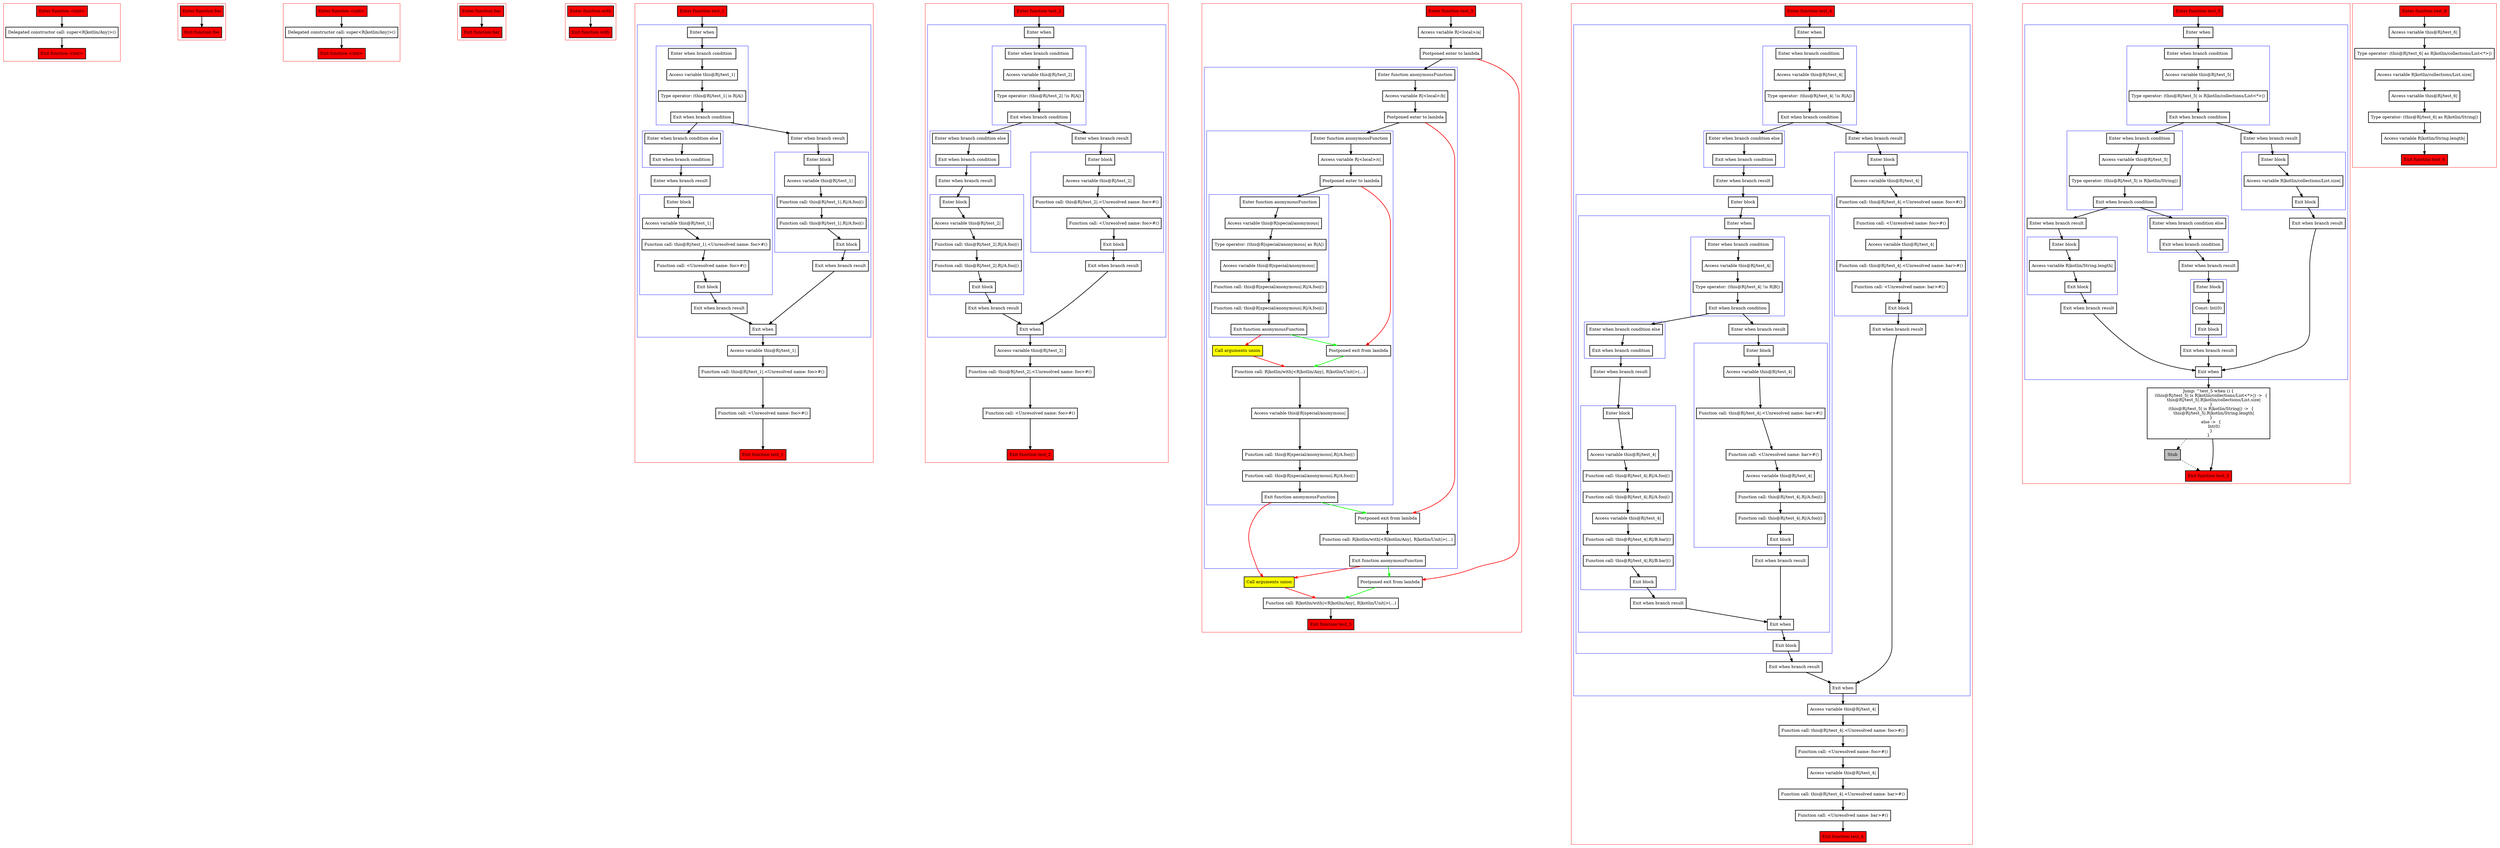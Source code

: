 digraph implicitReceivers_kt {
    graph [nodesep=3]
    node [shape=box penwidth=2]
    edge [penwidth=2]

    subgraph cluster_0 {
        color=red
        0 [label="Enter function <init>" style="filled" fillcolor=red];
        1 [label="Delegated constructor call: super<R|kotlin/Any|>()"];
        2 [label="Exit function <init>" style="filled" fillcolor=red];
    }

    0 -> {1};
    1 -> {2};

    subgraph cluster_1 {
        color=red
        3 [label="Enter function foo" style="filled" fillcolor=red];
        4 [label="Exit function foo" style="filled" fillcolor=red];
    }

    3 -> {4};

    subgraph cluster_2 {
        color=red
        5 [label="Enter function <init>" style="filled" fillcolor=red];
        6 [label="Delegated constructor call: super<R|kotlin/Any|>()"];
        7 [label="Exit function <init>" style="filled" fillcolor=red];
    }

    5 -> {6};
    6 -> {7};

    subgraph cluster_3 {
        color=red
        8 [label="Enter function bar" style="filled" fillcolor=red];
        9 [label="Exit function bar" style="filled" fillcolor=red];
    }

    8 -> {9};

    subgraph cluster_4 {
        color=red
        10 [label="Enter function with" style="filled" fillcolor=red];
        11 [label="Exit function with" style="filled" fillcolor=red];
    }

    10 -> {11};

    subgraph cluster_5 {
        color=red
        12 [label="Enter function test_1" style="filled" fillcolor=red];
        subgraph cluster_6 {
            color=blue
            13 [label="Enter when"];
            subgraph cluster_7 {
                color=blue
                14 [label="Enter when branch condition "];
                15 [label="Access variable this@R|/test_1|"];
                16 [label="Type operator: (this@R|/test_1| is R|A|)"];
                17 [label="Exit when branch condition"];
            }
            subgraph cluster_8 {
                color=blue
                18 [label="Enter when branch condition else"];
                19 [label="Exit when branch condition"];
            }
            20 [label="Enter when branch result"];
            subgraph cluster_9 {
                color=blue
                21 [label="Enter block"];
                22 [label="Access variable this@R|/test_1|"];
                23 [label="Function call: this@R|/test_1|.<Unresolved name: foo>#()"];
                24 [label="Function call: <Unresolved name: foo>#()"];
                25 [label="Exit block"];
            }
            26 [label="Exit when branch result"];
            27 [label="Enter when branch result"];
            subgraph cluster_10 {
                color=blue
                28 [label="Enter block"];
                29 [label="Access variable this@R|/test_1|"];
                30 [label="Function call: this@R|/test_1|.R|/A.foo|()"];
                31 [label="Function call: this@R|/test_1|.R|/A.foo|()"];
                32 [label="Exit block"];
            }
            33 [label="Exit when branch result"];
            34 [label="Exit when"];
        }
        35 [label="Access variable this@R|/test_1|"];
        36 [label="Function call: this@R|/test_1|.<Unresolved name: foo>#()"];
        37 [label="Function call: <Unresolved name: foo>#()"];
        38 [label="Exit function test_1" style="filled" fillcolor=red];
    }

    12 -> {13};
    13 -> {14};
    14 -> {15};
    15 -> {16};
    16 -> {17};
    17 -> {27 18};
    18 -> {19};
    19 -> {20};
    20 -> {21};
    21 -> {22};
    22 -> {23};
    23 -> {24};
    24 -> {25};
    25 -> {26};
    26 -> {34};
    27 -> {28};
    28 -> {29};
    29 -> {30};
    30 -> {31};
    31 -> {32};
    32 -> {33};
    33 -> {34};
    34 -> {35};
    35 -> {36};
    36 -> {37};
    37 -> {38};

    subgraph cluster_11 {
        color=red
        39 [label="Enter function test_2" style="filled" fillcolor=red];
        subgraph cluster_12 {
            color=blue
            40 [label="Enter when"];
            subgraph cluster_13 {
                color=blue
                41 [label="Enter when branch condition "];
                42 [label="Access variable this@R|/test_2|"];
                43 [label="Type operator: (this@R|/test_2| !is R|A|)"];
                44 [label="Exit when branch condition"];
            }
            subgraph cluster_14 {
                color=blue
                45 [label="Enter when branch condition else"];
                46 [label="Exit when branch condition"];
            }
            47 [label="Enter when branch result"];
            subgraph cluster_15 {
                color=blue
                48 [label="Enter block"];
                49 [label="Access variable this@R|/test_2|"];
                50 [label="Function call: this@R|/test_2|.R|/A.foo|()"];
                51 [label="Function call: this@R|/test_2|.R|/A.foo|()"];
                52 [label="Exit block"];
            }
            53 [label="Exit when branch result"];
            54 [label="Enter when branch result"];
            subgraph cluster_16 {
                color=blue
                55 [label="Enter block"];
                56 [label="Access variable this@R|/test_2|"];
                57 [label="Function call: this@R|/test_2|.<Unresolved name: foo>#()"];
                58 [label="Function call: <Unresolved name: foo>#()"];
                59 [label="Exit block"];
            }
            60 [label="Exit when branch result"];
            61 [label="Exit when"];
        }
        62 [label="Access variable this@R|/test_2|"];
        63 [label="Function call: this@R|/test_2|.<Unresolved name: foo>#()"];
        64 [label="Function call: <Unresolved name: foo>#()"];
        65 [label="Exit function test_2" style="filled" fillcolor=red];
    }

    39 -> {40};
    40 -> {41};
    41 -> {42};
    42 -> {43};
    43 -> {44};
    44 -> {54 45};
    45 -> {46};
    46 -> {47};
    47 -> {48};
    48 -> {49};
    49 -> {50};
    50 -> {51};
    51 -> {52};
    52 -> {53};
    53 -> {61};
    54 -> {55};
    55 -> {56};
    56 -> {57};
    57 -> {58};
    58 -> {59};
    59 -> {60};
    60 -> {61};
    61 -> {62};
    62 -> {63};
    63 -> {64};
    64 -> {65};

    subgraph cluster_17 {
        color=red
        66 [label="Enter function test_3" style="filled" fillcolor=red];
        67 [label="Access variable R|<local>/a|"];
        68 [label="Postponed enter to lambda"];
        subgraph cluster_18 {
            color=blue
            69 [label="Enter function anonymousFunction"];
            70 [label="Access variable R|<local>/b|"];
            71 [label="Postponed enter to lambda"];
            subgraph cluster_19 {
                color=blue
                72 [label="Enter function anonymousFunction"];
                73 [label="Access variable R|<local>/c|"];
                74 [label="Postponed enter to lambda"];
                subgraph cluster_20 {
                    color=blue
                    75 [label="Enter function anonymousFunction"];
                    76 [label="Access variable this@R|special/anonymous|"];
                    77 [label="Type operator: (this@R|special/anonymous| as R|A|)"];
                    78 [label="Access variable this@R|special/anonymous|"];
                    79 [label="Function call: this@R|special/anonymous|.R|/A.foo|()"];
                    80 [label="Function call: this@R|special/anonymous|.R|/A.foo|()"];
                    81 [label="Exit function anonymousFunction"];
                }
                82 [label="Call arguments union" style="filled" fillcolor=yellow];
                83 [label="Postponed exit from lambda"];
                84 [label="Function call: R|kotlin/with|<R|kotlin/Any|, R|kotlin/Unit|>(...)"];
                85 [label="Access variable this@R|special/anonymous|"];
                86 [label="Function call: this@R|special/anonymous|.R|/A.foo|()"];
                87 [label="Function call: this@R|special/anonymous|.R|/A.foo|()"];
                88 [label="Exit function anonymousFunction"];
            }
            89 [label="Postponed exit from lambda"];
            90 [label="Function call: R|kotlin/with|<R|kotlin/Any|, R|kotlin/Unit|>(...)"];
            91 [label="Exit function anonymousFunction"];
        }
        92 [label="Call arguments union" style="filled" fillcolor=yellow];
        93 [label="Postponed exit from lambda"];
        94 [label="Function call: R|kotlin/with|<R|kotlin/Any|, R|kotlin/Unit|>(...)"];
        95 [label="Exit function test_3" style="filled" fillcolor=red];
    }

    66 -> {67};
    67 -> {68};
    68 -> {69};
    68 -> {93} [color=red];
    69 -> {70};
    70 -> {71};
    71 -> {72};
    71 -> {89} [color=red];
    72 -> {73};
    73 -> {74};
    74 -> {75};
    74 -> {83} [color=red];
    75 -> {76};
    76 -> {77};
    77 -> {78};
    78 -> {79};
    79 -> {80};
    80 -> {81};
    81 -> {83} [color=green];
    81 -> {82} [color=red];
    82 -> {84} [color=red];
    83 -> {84} [color=green];
    84 -> {85};
    85 -> {86};
    86 -> {87};
    87 -> {88};
    88 -> {89} [color=green];
    88 -> {92} [color=red];
    89 -> {90};
    90 -> {91};
    91 -> {93} [color=green];
    91 -> {92} [color=red];
    92 -> {94} [color=red];
    93 -> {94} [color=green];
    94 -> {95};

    subgraph cluster_21 {
        color=red
        96 [label="Enter function test_4" style="filled" fillcolor=red];
        subgraph cluster_22 {
            color=blue
            97 [label="Enter when"];
            subgraph cluster_23 {
                color=blue
                98 [label="Enter when branch condition "];
                99 [label="Access variable this@R|/test_4|"];
                100 [label="Type operator: (this@R|/test_4| !is R|A|)"];
                101 [label="Exit when branch condition"];
            }
            subgraph cluster_24 {
                color=blue
                102 [label="Enter when branch condition else"];
                103 [label="Exit when branch condition"];
            }
            104 [label="Enter when branch result"];
            subgraph cluster_25 {
                color=blue
                105 [label="Enter block"];
                subgraph cluster_26 {
                    color=blue
                    106 [label="Enter when"];
                    subgraph cluster_27 {
                        color=blue
                        107 [label="Enter when branch condition "];
                        108 [label="Access variable this@R|/test_4|"];
                        109 [label="Type operator: (this@R|/test_4| !is R|B|)"];
                        110 [label="Exit when branch condition"];
                    }
                    subgraph cluster_28 {
                        color=blue
                        111 [label="Enter when branch condition else"];
                        112 [label="Exit when branch condition"];
                    }
                    113 [label="Enter when branch result"];
                    subgraph cluster_29 {
                        color=blue
                        114 [label="Enter block"];
                        115 [label="Access variable this@R|/test_4|"];
                        116 [label="Function call: this@R|/test_4|.R|/A.foo|()"];
                        117 [label="Function call: this@R|/test_4|.R|/A.foo|()"];
                        118 [label="Access variable this@R|/test_4|"];
                        119 [label="Function call: this@R|/test_4|.R|/B.bar|()"];
                        120 [label="Function call: this@R|/test_4|.R|/B.bar|()"];
                        121 [label="Exit block"];
                    }
                    122 [label="Exit when branch result"];
                    123 [label="Enter when branch result"];
                    subgraph cluster_30 {
                        color=blue
                        124 [label="Enter block"];
                        125 [label="Access variable this@R|/test_4|"];
                        126 [label="Function call: this@R|/test_4|.<Unresolved name: bar>#()"];
                        127 [label="Function call: <Unresolved name: bar>#()"];
                        128 [label="Access variable this@R|/test_4|"];
                        129 [label="Function call: this@R|/test_4|.R|/A.foo|()"];
                        130 [label="Function call: this@R|/test_4|.R|/A.foo|()"];
                        131 [label="Exit block"];
                    }
                    132 [label="Exit when branch result"];
                    133 [label="Exit when"];
                }
                134 [label="Exit block"];
            }
            135 [label="Exit when branch result"];
            136 [label="Enter when branch result"];
            subgraph cluster_31 {
                color=blue
                137 [label="Enter block"];
                138 [label="Access variable this@R|/test_4|"];
                139 [label="Function call: this@R|/test_4|.<Unresolved name: foo>#()"];
                140 [label="Function call: <Unresolved name: foo>#()"];
                141 [label="Access variable this@R|/test_4|"];
                142 [label="Function call: this@R|/test_4|.<Unresolved name: bar>#()"];
                143 [label="Function call: <Unresolved name: bar>#()"];
                144 [label="Exit block"];
            }
            145 [label="Exit when branch result"];
            146 [label="Exit when"];
        }
        147 [label="Access variable this@R|/test_4|"];
        148 [label="Function call: this@R|/test_4|.<Unresolved name: foo>#()"];
        149 [label="Function call: <Unresolved name: foo>#()"];
        150 [label="Access variable this@R|/test_4|"];
        151 [label="Function call: this@R|/test_4|.<Unresolved name: bar>#()"];
        152 [label="Function call: <Unresolved name: bar>#()"];
        153 [label="Exit function test_4" style="filled" fillcolor=red];
    }

    96 -> {97};
    97 -> {98};
    98 -> {99};
    99 -> {100};
    100 -> {101};
    101 -> {136 102};
    102 -> {103};
    103 -> {104};
    104 -> {105};
    105 -> {106};
    106 -> {107};
    107 -> {108};
    108 -> {109};
    109 -> {110};
    110 -> {123 111};
    111 -> {112};
    112 -> {113};
    113 -> {114};
    114 -> {115};
    115 -> {116};
    116 -> {117};
    117 -> {118};
    118 -> {119};
    119 -> {120};
    120 -> {121};
    121 -> {122};
    122 -> {133};
    123 -> {124};
    124 -> {125};
    125 -> {126};
    126 -> {127};
    127 -> {128};
    128 -> {129};
    129 -> {130};
    130 -> {131};
    131 -> {132};
    132 -> {133};
    133 -> {134};
    134 -> {135};
    135 -> {146};
    136 -> {137};
    137 -> {138};
    138 -> {139};
    139 -> {140};
    140 -> {141};
    141 -> {142};
    142 -> {143};
    143 -> {144};
    144 -> {145};
    145 -> {146};
    146 -> {147};
    147 -> {148};
    148 -> {149};
    149 -> {150};
    150 -> {151};
    151 -> {152};
    152 -> {153};

    subgraph cluster_32 {
        color=red
        154 [label="Enter function test_5" style="filled" fillcolor=red];
        subgraph cluster_33 {
            color=blue
            155 [label="Enter when"];
            subgraph cluster_34 {
                color=blue
                156 [label="Enter when branch condition "];
                157 [label="Access variable this@R|/test_5|"];
                158 [label="Type operator: (this@R|/test_5| is R|kotlin/collections/List<*>|)"];
                159 [label="Exit when branch condition"];
            }
            subgraph cluster_35 {
                color=blue
                160 [label="Enter when branch condition "];
                161 [label="Access variable this@R|/test_5|"];
                162 [label="Type operator: (this@R|/test_5| is R|kotlin/String|)"];
                163 [label="Exit when branch condition"];
            }
            subgraph cluster_36 {
                color=blue
                164 [label="Enter when branch condition else"];
                165 [label="Exit when branch condition"];
            }
            166 [label="Enter when branch result"];
            subgraph cluster_37 {
                color=blue
                167 [label="Enter block"];
                168 [label="Const: Int(0)"];
                169 [label="Exit block"];
            }
            170 [label="Exit when branch result"];
            171 [label="Enter when branch result"];
            subgraph cluster_38 {
                color=blue
                172 [label="Enter block"];
                173 [label="Access variable R|kotlin/String.length|"];
                174 [label="Exit block"];
            }
            175 [label="Exit when branch result"];
            176 [label="Enter when branch result"];
            subgraph cluster_39 {
                color=blue
                177 [label="Enter block"];
                178 [label="Access variable R|kotlin/collections/List.size|"];
                179 [label="Exit block"];
            }
            180 [label="Exit when branch result"];
            181 [label="Exit when"];
        }
        182 [label="Jump: ^test_5 when () {
    (this@R|/test_5| is R|kotlin/collections/List<*>|) ->  {
        this@R|/test_5|.R|kotlin/collections/List.size|
    }
    (this@R|/test_5| is R|kotlin/String|) ->  {
        this@R|/test_5|.R|kotlin/String.length|
    }
    else ->  {
        Int(0)
    }
}
"];
        183 [label="Stub" style="filled" fillcolor=gray];
        184 [label="Exit function test_5" style="filled" fillcolor=red];
    }

    154 -> {155};
    155 -> {156};
    156 -> {157};
    157 -> {158};
    158 -> {159};
    159 -> {176 160};
    160 -> {161};
    161 -> {162};
    162 -> {163};
    163 -> {171 164};
    164 -> {165};
    165 -> {166};
    166 -> {167};
    167 -> {168};
    168 -> {169};
    169 -> {170};
    170 -> {181};
    171 -> {172};
    172 -> {173};
    173 -> {174};
    174 -> {175};
    175 -> {181};
    176 -> {177};
    177 -> {178};
    178 -> {179};
    179 -> {180};
    180 -> {181};
    181 -> {182};
    182 -> {184};
    182 -> {183} [style=dotted];
    183 -> {184} [style=dotted];

    subgraph cluster_40 {
        color=red
        185 [label="Enter function test_6" style="filled" fillcolor=red];
        186 [label="Access variable this@R|/test_6|"];
        187 [label="Type operator: (this@R|/test_6| as R|kotlin/collections/List<*>|)"];
        188 [label="Access variable R|kotlin/collections/List.size|"];
        189 [label="Access variable this@R|/test_6|"];
        190 [label="Type operator: (this@R|/test_6| as R|kotlin/String|)"];
        191 [label="Access variable R|kotlin/String.length|"];
        192 [label="Exit function test_6" style="filled" fillcolor=red];
    }

    185 -> {186};
    186 -> {187};
    187 -> {188};
    188 -> {189};
    189 -> {190};
    190 -> {191};
    191 -> {192};

}
